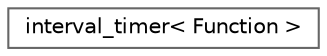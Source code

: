 digraph "Graphical Class Hierarchy"
{
 // LATEX_PDF_SIZE
  bgcolor="transparent";
  edge [fontname=Helvetica,fontsize=10,labelfontname=Helvetica,labelfontsize=10];
  node [fontname=Helvetica,fontsize=10,shape=box,height=0.2,width=0.4];
  rankdir="LR";
  Node0 [label="interval_timer\< Function \>",height=0.2,width=0.4,color="grey40", fillcolor="white", style="filled",URL="$d6/d96/classinterval__timer.html",tooltip=" "];
}
